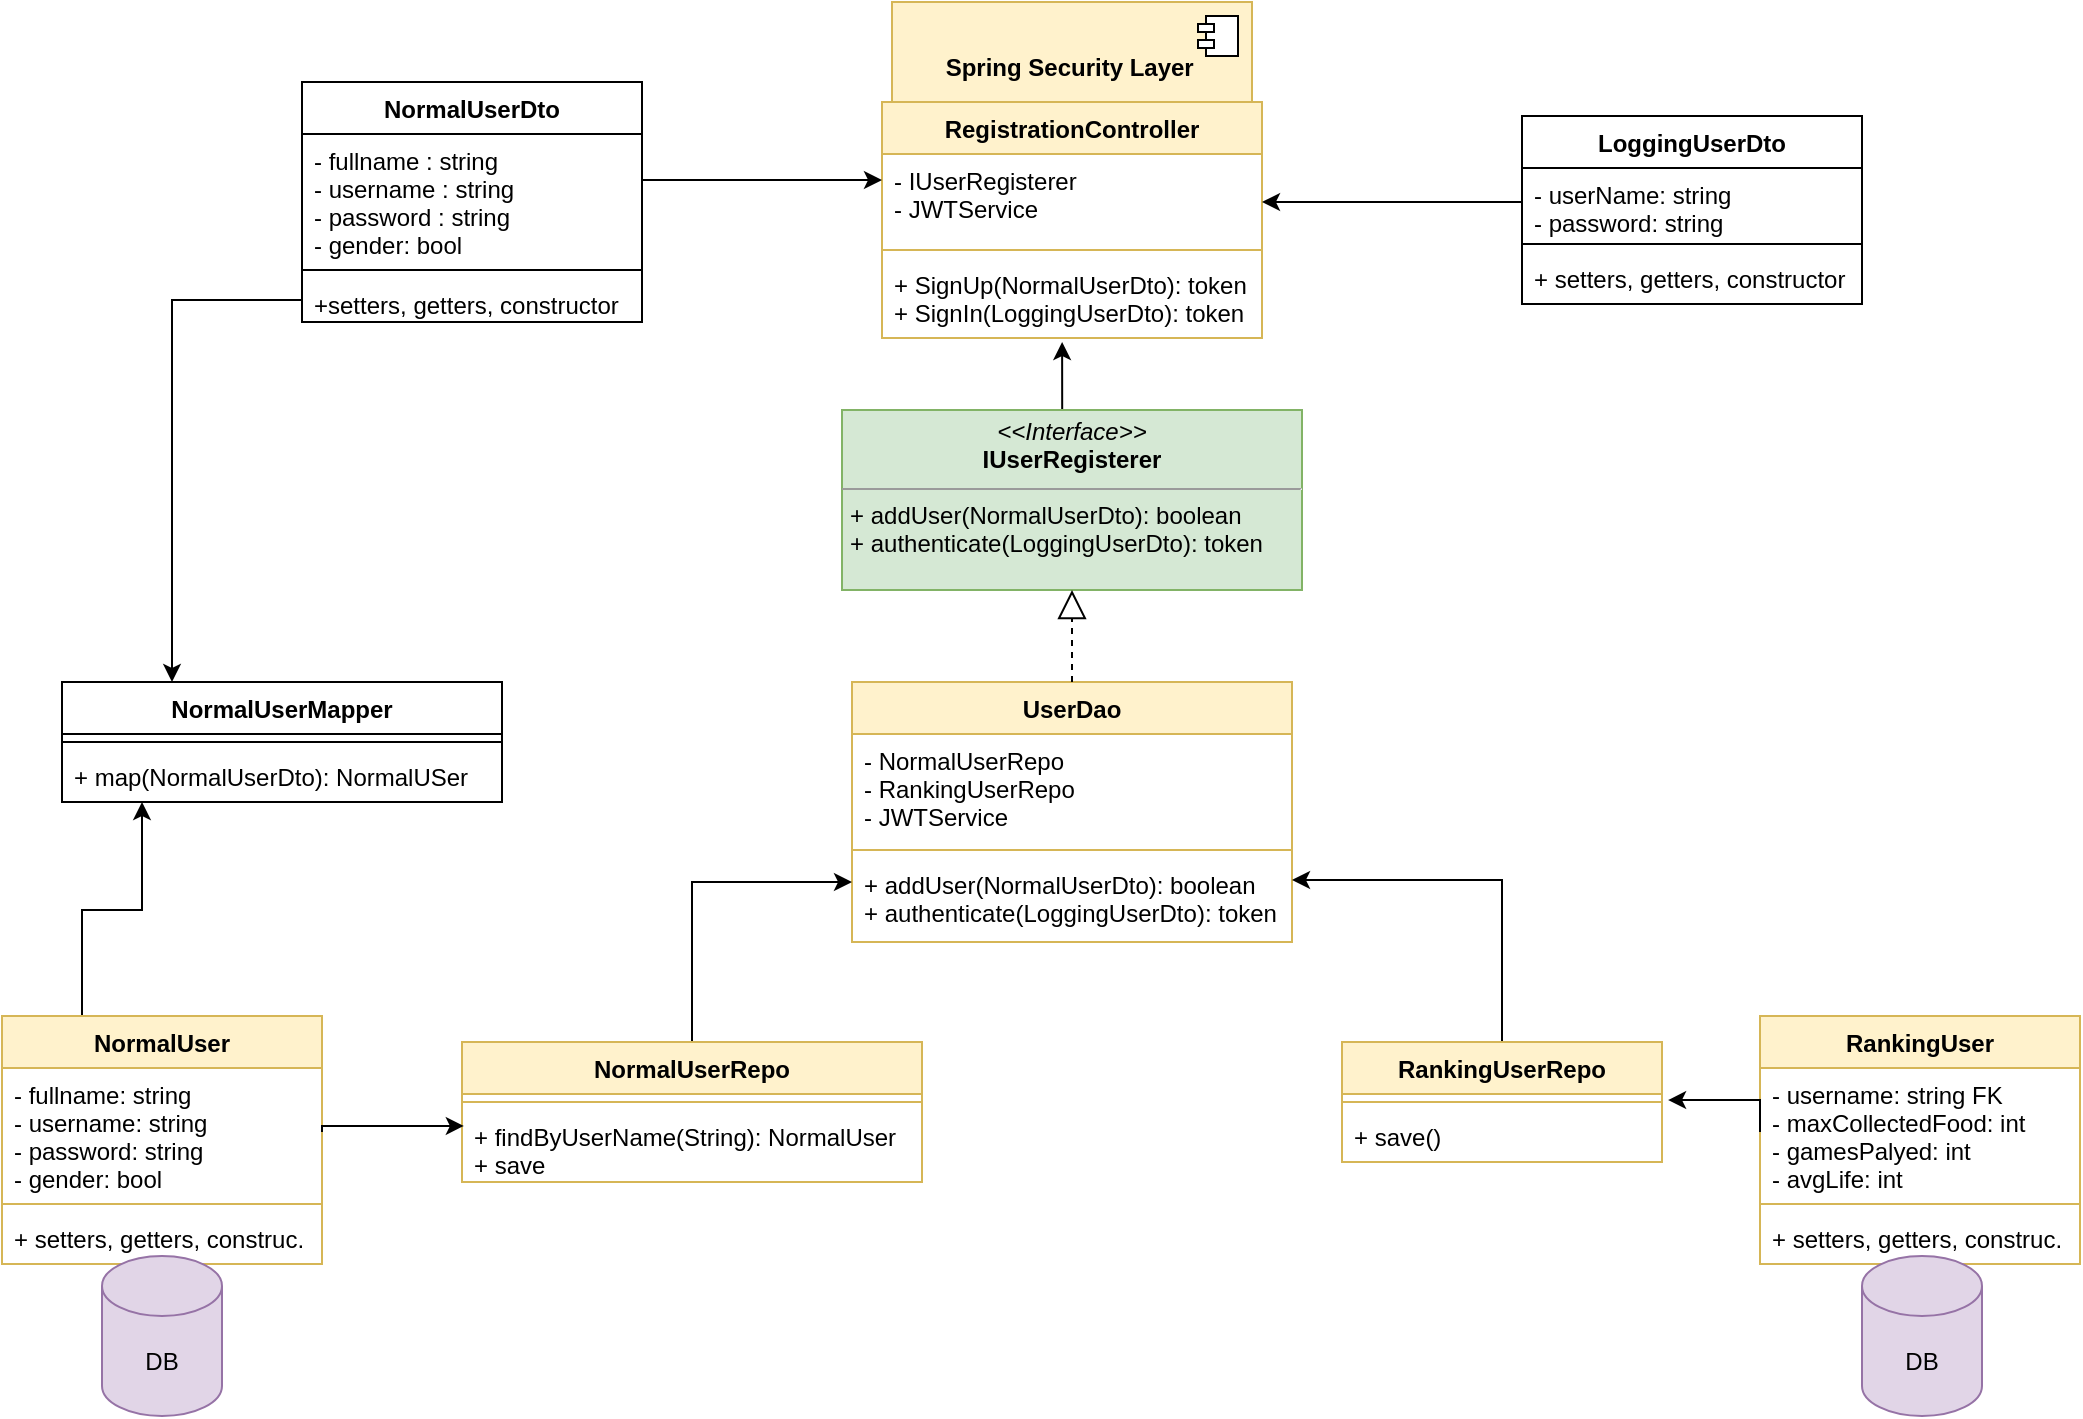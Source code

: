 <mxfile version="20.3.0" type="device"><diagram id="II318YDH7g9sNM6YAGLp" name="Page-1"><mxGraphModel dx="1296" dy="806" grid="1" gridSize="10" guides="1" tooltips="1" connect="1" arrows="1" fold="1" page="1" pageScale="1" pageWidth="1169" pageHeight="827" math="0" shadow="0"><root><mxCell id="0"/><mxCell id="1" parent="0"/><mxCell id="c97_HuEpngAMUOBiybf0-1" value="RegistrationController" style="swimlane;fontStyle=1;align=center;verticalAlign=top;childLayout=stackLayout;horizontal=1;startSize=26;horizontalStack=0;resizeParent=1;resizeParentMax=0;resizeLast=0;collapsible=1;marginBottom=0;fillColor=#fff2cc;strokeColor=#d6b656;" vertex="1" parent="1"><mxGeometry x="490" y="170" width="190" height="118" as="geometry"/></mxCell><mxCell id="c97_HuEpngAMUOBiybf0-2" value="- IUserRegisterer&#10;- JWTService&#10;&#10;" style="text;strokeColor=none;fillColor=none;align=left;verticalAlign=top;spacingLeft=4;spacingRight=4;overflow=hidden;rotatable=0;points=[[0,0.5],[1,0.5]];portConstraint=eastwest;" vertex="1" parent="c97_HuEpngAMUOBiybf0-1"><mxGeometry y="26" width="190" height="44" as="geometry"/></mxCell><mxCell id="c97_HuEpngAMUOBiybf0-3" value="" style="line;strokeWidth=1;fillColor=none;align=left;verticalAlign=middle;spacingTop=-1;spacingLeft=3;spacingRight=3;rotatable=0;labelPosition=right;points=[];portConstraint=eastwest;strokeColor=inherit;" vertex="1" parent="c97_HuEpngAMUOBiybf0-1"><mxGeometry y="70" width="190" height="8" as="geometry"/></mxCell><mxCell id="c97_HuEpngAMUOBiybf0-4" value="+ SignUp(NormalUserDto): token&#10;+ SignIn(LoggingUserDto): token" style="text;strokeColor=none;fillColor=none;align=left;verticalAlign=top;spacingLeft=4;spacingRight=4;overflow=hidden;rotatable=0;points=[[0,0.5],[1,0.5]];portConstraint=eastwest;" vertex="1" parent="c97_HuEpngAMUOBiybf0-1"><mxGeometry y="78" width="190" height="40" as="geometry"/></mxCell><mxCell id="c97_HuEpngAMUOBiybf0-5" value="&lt;br&gt;&lt;b&gt;Spring Security Layer&amp;nbsp;&lt;/b&gt;" style="html=1;dropTarget=0;fillColor=#fff2cc;strokeColor=#d6b656;" vertex="1" parent="1"><mxGeometry x="495" y="120" width="180" height="50" as="geometry"/></mxCell><mxCell id="c97_HuEpngAMUOBiybf0-6" value="" style="shape=module;jettyWidth=8;jettyHeight=4;" vertex="1" parent="c97_HuEpngAMUOBiybf0-5"><mxGeometry x="1" width="20" height="20" relative="1" as="geometry"><mxPoint x="-27" y="7" as="offset"/></mxGeometry></mxCell><mxCell id="c97_HuEpngAMUOBiybf0-11" value="NormalUserDto" style="swimlane;fontStyle=1;align=center;verticalAlign=top;childLayout=stackLayout;horizontal=1;startSize=26;horizontalStack=0;resizeParent=1;resizeParentMax=0;resizeLast=0;collapsible=1;marginBottom=0;" vertex="1" parent="1"><mxGeometry x="200" y="160" width="170" height="120" as="geometry"/></mxCell><mxCell id="c97_HuEpngAMUOBiybf0-12" value="- fullname : string&#10;- username : string&#10;- password : string&#10;- gender: bool" style="text;strokeColor=none;fillColor=none;align=left;verticalAlign=top;spacingLeft=4;spacingRight=4;overflow=hidden;rotatable=0;points=[[0,0.5],[1,0.5]];portConstraint=eastwest;" vertex="1" parent="c97_HuEpngAMUOBiybf0-11"><mxGeometry y="26" width="170" height="64" as="geometry"/></mxCell><mxCell id="c97_HuEpngAMUOBiybf0-13" value="" style="line;strokeWidth=1;fillColor=none;align=left;verticalAlign=middle;spacingTop=-1;spacingLeft=3;spacingRight=3;rotatable=0;labelPosition=right;points=[];portConstraint=eastwest;strokeColor=inherit;" vertex="1" parent="c97_HuEpngAMUOBiybf0-11"><mxGeometry y="90" width="170" height="8" as="geometry"/></mxCell><mxCell id="c97_HuEpngAMUOBiybf0-14" value="+setters, getters, constructor" style="text;strokeColor=none;fillColor=none;align=left;verticalAlign=top;spacingLeft=4;spacingRight=4;overflow=hidden;rotatable=0;points=[[0,0.5],[1,0.5]];portConstraint=eastwest;" vertex="1" parent="c97_HuEpngAMUOBiybf0-11"><mxGeometry y="98" width="170" height="22" as="geometry"/></mxCell><mxCell id="c97_HuEpngAMUOBiybf0-15" value="LoggingUserDto" style="swimlane;fontStyle=1;align=center;verticalAlign=top;childLayout=stackLayout;horizontal=1;startSize=26;horizontalStack=0;resizeParent=1;resizeParentMax=0;resizeLast=0;collapsible=1;marginBottom=0;" vertex="1" parent="1"><mxGeometry x="810" y="177" width="170" height="94" as="geometry"/></mxCell><mxCell id="c97_HuEpngAMUOBiybf0-16" value="- userName: string&#10;- password: string" style="text;strokeColor=none;fillColor=none;align=left;verticalAlign=top;spacingLeft=4;spacingRight=4;overflow=hidden;rotatable=0;points=[[0,0.5],[1,0.5]];portConstraint=eastwest;" vertex="1" parent="c97_HuEpngAMUOBiybf0-15"><mxGeometry y="26" width="170" height="34" as="geometry"/></mxCell><mxCell id="c97_HuEpngAMUOBiybf0-17" value="" style="line;strokeWidth=1;fillColor=none;align=left;verticalAlign=middle;spacingTop=-1;spacingLeft=3;spacingRight=3;rotatable=0;labelPosition=right;points=[];portConstraint=eastwest;strokeColor=inherit;" vertex="1" parent="c97_HuEpngAMUOBiybf0-15"><mxGeometry y="60" width="170" height="8" as="geometry"/></mxCell><mxCell id="c97_HuEpngAMUOBiybf0-18" value="+ setters, getters, constructor" style="text;strokeColor=none;fillColor=none;align=left;verticalAlign=top;spacingLeft=4;spacingRight=4;overflow=hidden;rotatable=0;points=[[0,0.5],[1,0.5]];portConstraint=eastwest;" vertex="1" parent="c97_HuEpngAMUOBiybf0-15"><mxGeometry y="68" width="170" height="26" as="geometry"/></mxCell><mxCell id="c97_HuEpngAMUOBiybf0-19" style="edgeStyle=orthogonalEdgeStyle;rounded=0;orthogonalLoop=1;jettySize=auto;html=1;exitX=0;exitY=0.5;exitDx=0;exitDy=0;" edge="1" parent="1" source="c97_HuEpngAMUOBiybf0-16" target="c97_HuEpngAMUOBiybf0-2"><mxGeometry relative="1" as="geometry"><Array as="points"><mxPoint x="770" y="220"/><mxPoint x="770" y="220"/></Array></mxGeometry></mxCell><mxCell id="c97_HuEpngAMUOBiybf0-20" style="edgeStyle=orthogonalEdgeStyle;rounded=0;orthogonalLoop=1;jettySize=auto;html=1;exitX=1;exitY=0.5;exitDx=0;exitDy=0;" edge="1" parent="1" source="c97_HuEpngAMUOBiybf0-12" target="c97_HuEpngAMUOBiybf0-2"><mxGeometry relative="1" as="geometry"><Array as="points"><mxPoint x="370" y="209"/></Array></mxGeometry></mxCell><mxCell id="c97_HuEpngAMUOBiybf0-23" style="edgeStyle=orthogonalEdgeStyle;rounded=0;orthogonalLoop=1;jettySize=auto;html=1;exitX=0.5;exitY=0;exitDx=0;exitDy=0;entryX=0.474;entryY=1.05;entryDx=0;entryDy=0;entryPerimeter=0;" edge="1" parent="1" source="c97_HuEpngAMUOBiybf0-21" target="c97_HuEpngAMUOBiybf0-4"><mxGeometry relative="1" as="geometry"/></mxCell><mxCell id="c97_HuEpngAMUOBiybf0-21" value="&lt;p style=&quot;margin:0px;margin-top:4px;text-align:center;&quot;&gt;&lt;i&gt;&amp;lt;&amp;lt;Interface&amp;gt;&amp;gt;&lt;/i&gt;&lt;br&gt;&lt;b&gt;IUserRegisterer&lt;/b&gt;&lt;/p&gt;&lt;hr size=&quot;1&quot;&gt;&lt;p style=&quot;margin:0px;margin-left:4px;&quot;&gt;+ addUser(NormalUserDto): boolean&lt;br&gt;+ authenticate(LoggingUserDto): token&lt;/p&gt;" style="verticalAlign=top;align=left;overflow=fill;fontSize=12;fontFamily=Helvetica;html=1;fillColor=#d5e8d4;strokeColor=#82b366;" vertex="1" parent="1"><mxGeometry x="470" y="324" width="230" height="90" as="geometry"/></mxCell><mxCell id="c97_HuEpngAMUOBiybf0-24" value="UserDao" style="swimlane;fontStyle=1;align=center;verticalAlign=top;childLayout=stackLayout;horizontal=1;startSize=26;horizontalStack=0;resizeParent=1;resizeParentMax=0;resizeLast=0;collapsible=1;marginBottom=0;fillColor=#fff2cc;strokeColor=#d6b656;" vertex="1" parent="1"><mxGeometry x="475" y="460" width="220" height="130" as="geometry"/></mxCell><mxCell id="c97_HuEpngAMUOBiybf0-25" value="- NormalUserRepo&#10;- RankingUserRepo&#10;- JWTService&#10;" style="text;strokeColor=none;fillColor=none;align=left;verticalAlign=top;spacingLeft=4;spacingRight=4;overflow=hidden;rotatable=0;points=[[0,0.5],[1,0.5]];portConstraint=eastwest;" vertex="1" parent="c97_HuEpngAMUOBiybf0-24"><mxGeometry y="26" width="220" height="54" as="geometry"/></mxCell><mxCell id="c97_HuEpngAMUOBiybf0-26" value="" style="line;strokeWidth=1;fillColor=none;align=left;verticalAlign=middle;spacingTop=-1;spacingLeft=3;spacingRight=3;rotatable=0;labelPosition=right;points=[];portConstraint=eastwest;strokeColor=inherit;" vertex="1" parent="c97_HuEpngAMUOBiybf0-24"><mxGeometry y="80" width="220" height="8" as="geometry"/></mxCell><mxCell id="c97_HuEpngAMUOBiybf0-27" value="+ addUser(NormalUserDto): boolean&#10;+ authenticate(LoggingUserDto): token" style="text;strokeColor=none;fillColor=none;align=left;verticalAlign=top;spacingLeft=4;spacingRight=4;overflow=hidden;rotatable=0;points=[[0,0.5],[1,0.5]];portConstraint=eastwest;" vertex="1" parent="c97_HuEpngAMUOBiybf0-24"><mxGeometry y="88" width="220" height="42" as="geometry"/></mxCell><mxCell id="c97_HuEpngAMUOBiybf0-28" value="" style="endArrow=block;dashed=1;endFill=0;endSize=12;html=1;rounded=0;exitX=0.5;exitY=0;exitDx=0;exitDy=0;entryX=0.5;entryY=1;entryDx=0;entryDy=0;" edge="1" parent="1" source="c97_HuEpngAMUOBiybf0-24" target="c97_HuEpngAMUOBiybf0-21"><mxGeometry width="160" relative="1" as="geometry"><mxPoint x="500" y="330" as="sourcePoint"/><mxPoint x="660" y="330" as="targetPoint"/></mxGeometry></mxCell><mxCell id="c97_HuEpngAMUOBiybf0-43" style="edgeStyle=orthogonalEdgeStyle;rounded=0;orthogonalLoop=1;jettySize=auto;html=1;exitX=0.5;exitY=0;exitDx=0;exitDy=0;entryX=0;entryY=0.286;entryDx=0;entryDy=0;entryPerimeter=0;" edge="1" parent="1" source="c97_HuEpngAMUOBiybf0-29" target="c97_HuEpngAMUOBiybf0-27"><mxGeometry relative="1" as="geometry"/></mxCell><mxCell id="c97_HuEpngAMUOBiybf0-29" value="NormalUserRepo" style="swimlane;fontStyle=1;align=center;verticalAlign=top;childLayout=stackLayout;horizontal=1;startSize=26;horizontalStack=0;resizeParent=1;resizeParentMax=0;resizeLast=0;collapsible=1;marginBottom=0;fillColor=#fff2cc;strokeColor=#d6b656;" vertex="1" parent="1"><mxGeometry x="280" y="640" width="230" height="70" as="geometry"/></mxCell><mxCell id="c97_HuEpngAMUOBiybf0-31" value="" style="line;strokeWidth=1;fillColor=none;align=left;verticalAlign=middle;spacingTop=-1;spacingLeft=3;spacingRight=3;rotatable=0;labelPosition=right;points=[];portConstraint=eastwest;strokeColor=inherit;" vertex="1" parent="c97_HuEpngAMUOBiybf0-29"><mxGeometry y="26" width="230" height="8" as="geometry"/></mxCell><mxCell id="c97_HuEpngAMUOBiybf0-32" value="+ findByUserName(String): NormalUser&#10;+ save" style="text;strokeColor=none;fillColor=none;align=left;verticalAlign=top;spacingLeft=4;spacingRight=4;overflow=hidden;rotatable=0;points=[[0,0.5],[1,0.5]];portConstraint=eastwest;" vertex="1" parent="c97_HuEpngAMUOBiybf0-29"><mxGeometry y="34" width="230" height="36" as="geometry"/></mxCell><mxCell id="c97_HuEpngAMUOBiybf0-44" style="edgeStyle=orthogonalEdgeStyle;rounded=0;orthogonalLoop=1;jettySize=auto;html=1;exitX=0.5;exitY=0;exitDx=0;exitDy=0;entryX=1;entryY=0.262;entryDx=0;entryDy=0;entryPerimeter=0;" edge="1" parent="1" source="c97_HuEpngAMUOBiybf0-33" target="c97_HuEpngAMUOBiybf0-27"><mxGeometry relative="1" as="geometry"/></mxCell><mxCell id="c97_HuEpngAMUOBiybf0-33" value="RankingUserRepo" style="swimlane;fontStyle=1;align=center;verticalAlign=top;childLayout=stackLayout;horizontal=1;startSize=26;horizontalStack=0;resizeParent=1;resizeParentMax=0;resizeLast=0;collapsible=1;marginBottom=0;fillColor=#fff2cc;strokeColor=#d6b656;" vertex="1" parent="1"><mxGeometry x="720" y="640" width="160" height="60" as="geometry"/></mxCell><mxCell id="c97_HuEpngAMUOBiybf0-35" value="" style="line;strokeWidth=1;fillColor=none;align=left;verticalAlign=middle;spacingTop=-1;spacingLeft=3;spacingRight=3;rotatable=0;labelPosition=right;points=[];portConstraint=eastwest;strokeColor=inherit;" vertex="1" parent="c97_HuEpngAMUOBiybf0-33"><mxGeometry y="26" width="160" height="8" as="geometry"/></mxCell><mxCell id="c97_HuEpngAMUOBiybf0-36" value="+ save()" style="text;strokeColor=none;fillColor=none;align=left;verticalAlign=top;spacingLeft=4;spacingRight=4;overflow=hidden;rotatable=0;points=[[0,0.5],[1,0.5]];portConstraint=eastwest;" vertex="1" parent="c97_HuEpngAMUOBiybf0-33"><mxGeometry y="34" width="160" height="26" as="geometry"/></mxCell><mxCell id="c97_HuEpngAMUOBiybf0-55" style="edgeStyle=orthogonalEdgeStyle;rounded=0;orthogonalLoop=1;jettySize=auto;html=1;exitX=0.25;exitY=0;exitDx=0;exitDy=0;" edge="1" parent="1" source="c97_HuEpngAMUOBiybf0-37" target="c97_HuEpngAMUOBiybf0-53"><mxGeometry relative="1" as="geometry"><Array as="points"><mxPoint x="90" y="574"/><mxPoint x="120" y="574"/></Array></mxGeometry></mxCell><mxCell id="c97_HuEpngAMUOBiybf0-37" value="NormalUser" style="swimlane;fontStyle=1;align=center;verticalAlign=top;childLayout=stackLayout;horizontal=1;startSize=26;horizontalStack=0;resizeParent=1;resizeParentMax=0;resizeLast=0;collapsible=1;marginBottom=0;fillColor=#fff2cc;strokeColor=#d6b656;" vertex="1" parent="1"><mxGeometry x="50" y="627" width="160" height="124" as="geometry"/></mxCell><mxCell id="c97_HuEpngAMUOBiybf0-38" value="- fullname: string&#10;- username: string&#10;- password: string&#10;- gender: bool" style="text;strokeColor=none;fillColor=none;align=left;verticalAlign=top;spacingLeft=4;spacingRight=4;overflow=hidden;rotatable=0;points=[[0,0.5],[1,0.5]];portConstraint=eastwest;" vertex="1" parent="c97_HuEpngAMUOBiybf0-37"><mxGeometry y="26" width="160" height="64" as="geometry"/></mxCell><mxCell id="c97_HuEpngAMUOBiybf0-39" value="" style="line;strokeWidth=1;fillColor=none;align=left;verticalAlign=middle;spacingTop=-1;spacingLeft=3;spacingRight=3;rotatable=0;labelPosition=right;points=[];portConstraint=eastwest;strokeColor=inherit;" vertex="1" parent="c97_HuEpngAMUOBiybf0-37"><mxGeometry y="90" width="160" height="8" as="geometry"/></mxCell><mxCell id="c97_HuEpngAMUOBiybf0-40" value="+ setters, getters, construc." style="text;strokeColor=none;fillColor=none;align=left;verticalAlign=top;spacingLeft=4;spacingRight=4;overflow=hidden;rotatable=0;points=[[0,0.5],[1,0.5]];portConstraint=eastwest;" vertex="1" parent="c97_HuEpngAMUOBiybf0-37"><mxGeometry y="98" width="160" height="26" as="geometry"/></mxCell><mxCell id="c97_HuEpngAMUOBiybf0-41" value="DB" style="shape=cylinder3;whiteSpace=wrap;html=1;boundedLbl=1;backgroundOutline=1;size=15;fillColor=#e1d5e7;strokeColor=#9673a6;" vertex="1" parent="1"><mxGeometry x="100" y="747" width="60" height="80" as="geometry"/></mxCell><mxCell id="c97_HuEpngAMUOBiybf0-42" style="edgeStyle=orthogonalEdgeStyle;rounded=0;orthogonalLoop=1;jettySize=auto;html=1;exitX=1;exitY=0.5;exitDx=0;exitDy=0;entryX=0.004;entryY=0.222;entryDx=0;entryDy=0;entryPerimeter=0;" edge="1" parent="1" source="c97_HuEpngAMUOBiybf0-38" target="c97_HuEpngAMUOBiybf0-32"><mxGeometry relative="1" as="geometry"><Array as="points"><mxPoint x="210" y="682"/></Array></mxGeometry></mxCell><mxCell id="c97_HuEpngAMUOBiybf0-45" value="RankingUser" style="swimlane;fontStyle=1;align=center;verticalAlign=top;childLayout=stackLayout;horizontal=1;startSize=26;horizontalStack=0;resizeParent=1;resizeParentMax=0;resizeLast=0;collapsible=1;marginBottom=0;fillColor=#fff2cc;strokeColor=#d6b656;" vertex="1" parent="1"><mxGeometry x="929" y="627" width="160" height="124" as="geometry"/></mxCell><mxCell id="c97_HuEpngAMUOBiybf0-46" value="- username: string FK&#10;- maxCollectedFood: int&#10;- gamesPalyed: int&#10;- avgLife: int" style="text;strokeColor=none;fillColor=none;align=left;verticalAlign=top;spacingLeft=4;spacingRight=4;overflow=hidden;rotatable=0;points=[[0,0.5],[1,0.5]];portConstraint=eastwest;" vertex="1" parent="c97_HuEpngAMUOBiybf0-45"><mxGeometry y="26" width="160" height="64" as="geometry"/></mxCell><mxCell id="c97_HuEpngAMUOBiybf0-47" value="" style="line;strokeWidth=1;fillColor=none;align=left;verticalAlign=middle;spacingTop=-1;spacingLeft=3;spacingRight=3;rotatable=0;labelPosition=right;points=[];portConstraint=eastwest;strokeColor=inherit;" vertex="1" parent="c97_HuEpngAMUOBiybf0-45"><mxGeometry y="90" width="160" height="8" as="geometry"/></mxCell><mxCell id="c97_HuEpngAMUOBiybf0-48" value="+ setters, getters, construc." style="text;strokeColor=none;fillColor=none;align=left;verticalAlign=top;spacingLeft=4;spacingRight=4;overflow=hidden;rotatable=0;points=[[0,0.5],[1,0.5]];portConstraint=eastwest;" vertex="1" parent="c97_HuEpngAMUOBiybf0-45"><mxGeometry y="98" width="160" height="26" as="geometry"/></mxCell><mxCell id="c97_HuEpngAMUOBiybf0-49" value="DB" style="shape=cylinder3;whiteSpace=wrap;html=1;boundedLbl=1;backgroundOutline=1;size=15;fillColor=#e1d5e7;strokeColor=#9673a6;" vertex="1" parent="1"><mxGeometry x="980" y="747" width="60" height="80" as="geometry"/></mxCell><mxCell id="c97_HuEpngAMUOBiybf0-50" value="NormalUserMapper" style="swimlane;fontStyle=1;align=center;verticalAlign=top;childLayout=stackLayout;horizontal=1;startSize=26;horizontalStack=0;resizeParent=1;resizeParentMax=0;resizeLast=0;collapsible=1;marginBottom=0;" vertex="1" parent="1"><mxGeometry x="80" y="460" width="220" height="60" as="geometry"/></mxCell><mxCell id="c97_HuEpngAMUOBiybf0-52" value="" style="line;strokeWidth=1;fillColor=none;align=left;verticalAlign=middle;spacingTop=-1;spacingLeft=3;spacingRight=3;rotatable=0;labelPosition=right;points=[];portConstraint=eastwest;strokeColor=inherit;" vertex="1" parent="c97_HuEpngAMUOBiybf0-50"><mxGeometry y="26" width="220" height="8" as="geometry"/></mxCell><mxCell id="c97_HuEpngAMUOBiybf0-53" value="+ map(NormalUserDto): NormalUSer" style="text;strokeColor=none;fillColor=none;align=left;verticalAlign=top;spacingLeft=4;spacingRight=4;overflow=hidden;rotatable=0;points=[[0,0.5],[1,0.5]];portConstraint=eastwest;" vertex="1" parent="c97_HuEpngAMUOBiybf0-50"><mxGeometry y="34" width="220" height="26" as="geometry"/></mxCell><mxCell id="c97_HuEpngAMUOBiybf0-54" style="edgeStyle=orthogonalEdgeStyle;rounded=0;orthogonalLoop=1;jettySize=auto;html=1;exitX=0;exitY=0.5;exitDx=0;exitDy=0;entryX=0.25;entryY=0;entryDx=0;entryDy=0;" edge="1" parent="1" source="c97_HuEpngAMUOBiybf0-14" target="c97_HuEpngAMUOBiybf0-50"><mxGeometry relative="1" as="geometry"/></mxCell><mxCell id="c97_HuEpngAMUOBiybf0-59" style="edgeStyle=orthogonalEdgeStyle;rounded=0;orthogonalLoop=1;jettySize=auto;html=1;exitX=0;exitY=0.5;exitDx=0;exitDy=0;entryX=1.019;entryY=-0.192;entryDx=0;entryDy=0;entryPerimeter=0;" edge="1" parent="1" source="c97_HuEpngAMUOBiybf0-46" target="c97_HuEpngAMUOBiybf0-36"><mxGeometry relative="1" as="geometry"><Array as="points"><mxPoint x="929" y="669"/></Array></mxGeometry></mxCell></root></mxGraphModel></diagram></mxfile>